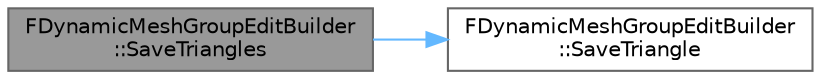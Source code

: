 digraph "FDynamicMeshGroupEditBuilder::SaveTriangles"
{
 // INTERACTIVE_SVG=YES
 // LATEX_PDF_SIZE
  bgcolor="transparent";
  edge [fontname=Helvetica,fontsize=10,labelfontname=Helvetica,labelfontsize=10];
  node [fontname=Helvetica,fontsize=10,shape=box,height=0.2,width=0.4];
  rankdir="LR";
  Node1 [id="Node000001",label="FDynamicMeshGroupEditBuilder\l::SaveTriangles",height=0.2,width=0.4,color="gray40", fillcolor="grey60", style="filled", fontcolor="black",tooltip=" "];
  Node1 -> Node2 [id="edge1_Node000001_Node000002",color="steelblue1",style="solid",tooltip=" "];
  Node2 [id="Node000002",label="FDynamicMeshGroupEditBuilder\l::SaveTriangle",height=0.2,width=0.4,color="grey40", fillcolor="white", style="filled",URL="$d7/d16/classFDynamicMeshGroupEditBuilder.html#a351e9a3182f048504c8dea60e3eb1879",tooltip=" "];
}
